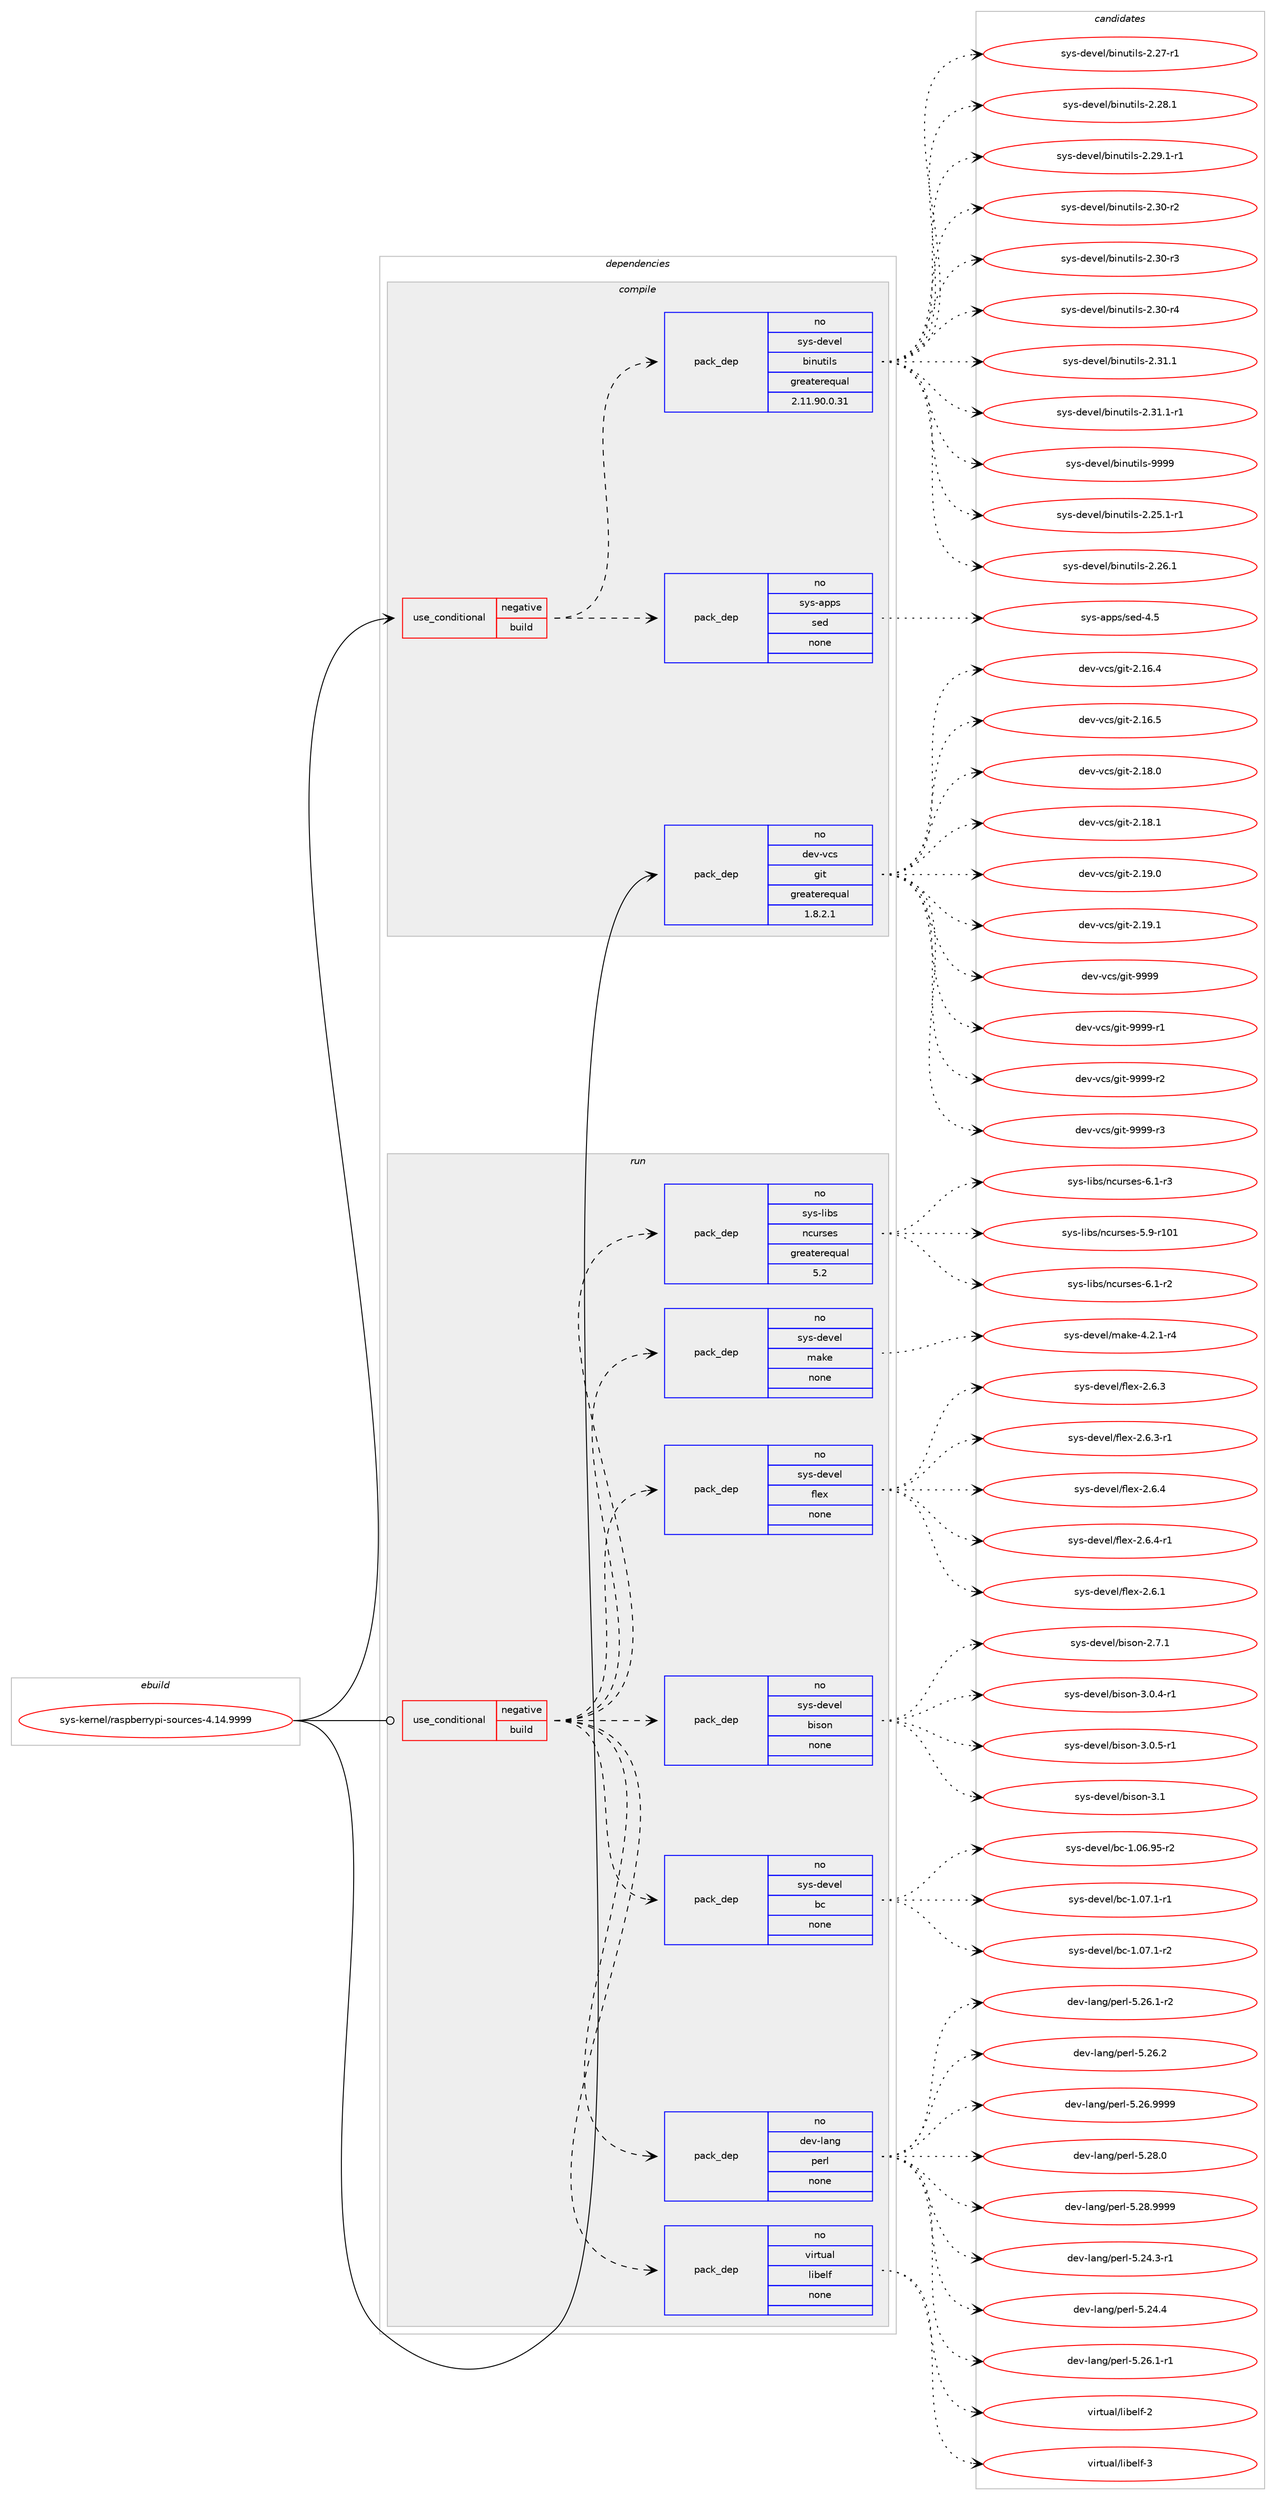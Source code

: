 digraph prolog {

# *************
# Graph options
# *************

newrank=true;
concentrate=true;
compound=true;
graph [rankdir=LR,fontname=Helvetica,fontsize=10,ranksep=1.5];#, ranksep=2.5, nodesep=0.2];
edge  [arrowhead=vee];
node  [fontname=Helvetica,fontsize=10];

# **********
# The ebuild
# **********

subgraph cluster_leftcol {
color=gray;
rank=same;
label=<<i>ebuild</i>>;
id [label="sys-kernel/raspberrypi-sources-4.14.9999", color=red, width=4, href="../sys-kernel/raspberrypi-sources-4.14.9999.svg"];
}

# ****************
# The dependencies
# ****************

subgraph cluster_midcol {
color=gray;
label=<<i>dependencies</i>>;
subgraph cluster_compile {
fillcolor="#eeeeee";
style=filled;
label=<<i>compile</i>>;
subgraph cond2230 {
dependency11125 [label=<<TABLE BORDER="0" CELLBORDER="1" CELLSPACING="0" CELLPADDING="4"><TR><TD ROWSPAN="3" CELLPADDING="10">use_conditional</TD></TR><TR><TD>negative</TD></TR><TR><TD>build</TD></TR></TABLE>>, shape=none, color=red];
subgraph pack8672 {
dependency11126 [label=<<TABLE BORDER="0" CELLBORDER="1" CELLSPACING="0" CELLPADDING="4" WIDTH="220"><TR><TD ROWSPAN="6" CELLPADDING="30">pack_dep</TD></TR><TR><TD WIDTH="110">no</TD></TR><TR><TD>sys-apps</TD></TR><TR><TD>sed</TD></TR><TR><TD>none</TD></TR><TR><TD></TD></TR></TABLE>>, shape=none, color=blue];
}
dependency11125:e -> dependency11126:w [weight=20,style="dashed",arrowhead="vee"];
subgraph pack8673 {
dependency11127 [label=<<TABLE BORDER="0" CELLBORDER="1" CELLSPACING="0" CELLPADDING="4" WIDTH="220"><TR><TD ROWSPAN="6" CELLPADDING="30">pack_dep</TD></TR><TR><TD WIDTH="110">no</TD></TR><TR><TD>sys-devel</TD></TR><TR><TD>binutils</TD></TR><TR><TD>greaterequal</TD></TR><TR><TD>2.11.90.0.31</TD></TR></TABLE>>, shape=none, color=blue];
}
dependency11125:e -> dependency11127:w [weight=20,style="dashed",arrowhead="vee"];
}
id:e -> dependency11125:w [weight=20,style="solid",arrowhead="vee"];
subgraph pack8674 {
dependency11128 [label=<<TABLE BORDER="0" CELLBORDER="1" CELLSPACING="0" CELLPADDING="4" WIDTH="220"><TR><TD ROWSPAN="6" CELLPADDING="30">pack_dep</TD></TR><TR><TD WIDTH="110">no</TD></TR><TR><TD>dev-vcs</TD></TR><TR><TD>git</TD></TR><TR><TD>greaterequal</TD></TR><TR><TD>1.8.2.1</TD></TR></TABLE>>, shape=none, color=blue];
}
id:e -> dependency11128:w [weight=20,style="solid",arrowhead="vee"];
}
subgraph cluster_compileandrun {
fillcolor="#eeeeee";
style=filled;
label=<<i>compile and run</i>>;
}
subgraph cluster_run {
fillcolor="#eeeeee";
style=filled;
label=<<i>run</i>>;
subgraph cond2231 {
dependency11129 [label=<<TABLE BORDER="0" CELLBORDER="1" CELLSPACING="0" CELLPADDING="4"><TR><TD ROWSPAN="3" CELLPADDING="10">use_conditional</TD></TR><TR><TD>negative</TD></TR><TR><TD>build</TD></TR></TABLE>>, shape=none, color=red];
subgraph pack8675 {
dependency11130 [label=<<TABLE BORDER="0" CELLBORDER="1" CELLSPACING="0" CELLPADDING="4" WIDTH="220"><TR><TD ROWSPAN="6" CELLPADDING="30">pack_dep</TD></TR><TR><TD WIDTH="110">no</TD></TR><TR><TD>dev-lang</TD></TR><TR><TD>perl</TD></TR><TR><TD>none</TD></TR><TR><TD></TD></TR></TABLE>>, shape=none, color=blue];
}
dependency11129:e -> dependency11130:w [weight=20,style="dashed",arrowhead="vee"];
subgraph pack8676 {
dependency11131 [label=<<TABLE BORDER="0" CELLBORDER="1" CELLSPACING="0" CELLPADDING="4" WIDTH="220"><TR><TD ROWSPAN="6" CELLPADDING="30">pack_dep</TD></TR><TR><TD WIDTH="110">no</TD></TR><TR><TD>sys-devel</TD></TR><TR><TD>bc</TD></TR><TR><TD>none</TD></TR><TR><TD></TD></TR></TABLE>>, shape=none, color=blue];
}
dependency11129:e -> dependency11131:w [weight=20,style="dashed",arrowhead="vee"];
subgraph pack8677 {
dependency11132 [label=<<TABLE BORDER="0" CELLBORDER="1" CELLSPACING="0" CELLPADDING="4" WIDTH="220"><TR><TD ROWSPAN="6" CELLPADDING="30">pack_dep</TD></TR><TR><TD WIDTH="110">no</TD></TR><TR><TD>sys-devel</TD></TR><TR><TD>bison</TD></TR><TR><TD>none</TD></TR><TR><TD></TD></TR></TABLE>>, shape=none, color=blue];
}
dependency11129:e -> dependency11132:w [weight=20,style="dashed",arrowhead="vee"];
subgraph pack8678 {
dependency11133 [label=<<TABLE BORDER="0" CELLBORDER="1" CELLSPACING="0" CELLPADDING="4" WIDTH="220"><TR><TD ROWSPAN="6" CELLPADDING="30">pack_dep</TD></TR><TR><TD WIDTH="110">no</TD></TR><TR><TD>sys-devel</TD></TR><TR><TD>flex</TD></TR><TR><TD>none</TD></TR><TR><TD></TD></TR></TABLE>>, shape=none, color=blue];
}
dependency11129:e -> dependency11133:w [weight=20,style="dashed",arrowhead="vee"];
subgraph pack8679 {
dependency11134 [label=<<TABLE BORDER="0" CELLBORDER="1" CELLSPACING="0" CELLPADDING="4" WIDTH="220"><TR><TD ROWSPAN="6" CELLPADDING="30">pack_dep</TD></TR><TR><TD WIDTH="110">no</TD></TR><TR><TD>sys-devel</TD></TR><TR><TD>make</TD></TR><TR><TD>none</TD></TR><TR><TD></TD></TR></TABLE>>, shape=none, color=blue];
}
dependency11129:e -> dependency11134:w [weight=20,style="dashed",arrowhead="vee"];
subgraph pack8680 {
dependency11135 [label=<<TABLE BORDER="0" CELLBORDER="1" CELLSPACING="0" CELLPADDING="4" WIDTH="220"><TR><TD ROWSPAN="6" CELLPADDING="30">pack_dep</TD></TR><TR><TD WIDTH="110">no</TD></TR><TR><TD>sys-libs</TD></TR><TR><TD>ncurses</TD></TR><TR><TD>greaterequal</TD></TR><TR><TD>5.2</TD></TR></TABLE>>, shape=none, color=blue];
}
dependency11129:e -> dependency11135:w [weight=20,style="dashed",arrowhead="vee"];
subgraph pack8681 {
dependency11136 [label=<<TABLE BORDER="0" CELLBORDER="1" CELLSPACING="0" CELLPADDING="4" WIDTH="220"><TR><TD ROWSPAN="6" CELLPADDING="30">pack_dep</TD></TR><TR><TD WIDTH="110">no</TD></TR><TR><TD>virtual</TD></TR><TR><TD>libelf</TD></TR><TR><TD>none</TD></TR><TR><TD></TD></TR></TABLE>>, shape=none, color=blue];
}
dependency11129:e -> dependency11136:w [weight=20,style="dashed",arrowhead="vee"];
}
id:e -> dependency11129:w [weight=20,style="solid",arrowhead="odot"];
}
}

# **************
# The candidates
# **************

subgraph cluster_choices {
rank=same;
color=gray;
label=<<i>candidates</i>>;

subgraph choice8672 {
color=black;
nodesep=1;
choice11512111545971121121154711510110045524653 [label="sys-apps/sed-4.5", color=red, width=4,href="../sys-apps/sed-4.5.svg"];
dependency11126:e -> choice11512111545971121121154711510110045524653:w [style=dotted,weight="100"];
}
subgraph choice8673 {
color=black;
nodesep=1;
choice115121115451001011181011084798105110117116105108115455046505346494511449 [label="sys-devel/binutils-2.25.1-r1", color=red, width=4,href="../sys-devel/binutils-2.25.1-r1.svg"];
choice11512111545100101118101108479810511011711610510811545504650544649 [label="sys-devel/binutils-2.26.1", color=red, width=4,href="../sys-devel/binutils-2.26.1.svg"];
choice11512111545100101118101108479810511011711610510811545504650554511449 [label="sys-devel/binutils-2.27-r1", color=red, width=4,href="../sys-devel/binutils-2.27-r1.svg"];
choice11512111545100101118101108479810511011711610510811545504650564649 [label="sys-devel/binutils-2.28.1", color=red, width=4,href="../sys-devel/binutils-2.28.1.svg"];
choice115121115451001011181011084798105110117116105108115455046505746494511449 [label="sys-devel/binutils-2.29.1-r1", color=red, width=4,href="../sys-devel/binutils-2.29.1-r1.svg"];
choice11512111545100101118101108479810511011711610510811545504651484511450 [label="sys-devel/binutils-2.30-r2", color=red, width=4,href="../sys-devel/binutils-2.30-r2.svg"];
choice11512111545100101118101108479810511011711610510811545504651484511451 [label="sys-devel/binutils-2.30-r3", color=red, width=4,href="../sys-devel/binutils-2.30-r3.svg"];
choice11512111545100101118101108479810511011711610510811545504651484511452 [label="sys-devel/binutils-2.30-r4", color=red, width=4,href="../sys-devel/binutils-2.30-r4.svg"];
choice11512111545100101118101108479810511011711610510811545504651494649 [label="sys-devel/binutils-2.31.1", color=red, width=4,href="../sys-devel/binutils-2.31.1.svg"];
choice115121115451001011181011084798105110117116105108115455046514946494511449 [label="sys-devel/binutils-2.31.1-r1", color=red, width=4,href="../sys-devel/binutils-2.31.1-r1.svg"];
choice1151211154510010111810110847981051101171161051081154557575757 [label="sys-devel/binutils-9999", color=red, width=4,href="../sys-devel/binutils-9999.svg"];
dependency11127:e -> choice115121115451001011181011084798105110117116105108115455046505346494511449:w [style=dotted,weight="100"];
dependency11127:e -> choice11512111545100101118101108479810511011711610510811545504650544649:w [style=dotted,weight="100"];
dependency11127:e -> choice11512111545100101118101108479810511011711610510811545504650554511449:w [style=dotted,weight="100"];
dependency11127:e -> choice11512111545100101118101108479810511011711610510811545504650564649:w [style=dotted,weight="100"];
dependency11127:e -> choice115121115451001011181011084798105110117116105108115455046505746494511449:w [style=dotted,weight="100"];
dependency11127:e -> choice11512111545100101118101108479810511011711610510811545504651484511450:w [style=dotted,weight="100"];
dependency11127:e -> choice11512111545100101118101108479810511011711610510811545504651484511451:w [style=dotted,weight="100"];
dependency11127:e -> choice11512111545100101118101108479810511011711610510811545504651484511452:w [style=dotted,weight="100"];
dependency11127:e -> choice11512111545100101118101108479810511011711610510811545504651494649:w [style=dotted,weight="100"];
dependency11127:e -> choice115121115451001011181011084798105110117116105108115455046514946494511449:w [style=dotted,weight="100"];
dependency11127:e -> choice1151211154510010111810110847981051101171161051081154557575757:w [style=dotted,weight="100"];
}
subgraph choice8674 {
color=black;
nodesep=1;
choice10010111845118991154710310511645504649544652 [label="dev-vcs/git-2.16.4", color=red, width=4,href="../dev-vcs/git-2.16.4.svg"];
choice10010111845118991154710310511645504649544653 [label="dev-vcs/git-2.16.5", color=red, width=4,href="../dev-vcs/git-2.16.5.svg"];
choice10010111845118991154710310511645504649564648 [label="dev-vcs/git-2.18.0", color=red, width=4,href="../dev-vcs/git-2.18.0.svg"];
choice10010111845118991154710310511645504649564649 [label="dev-vcs/git-2.18.1", color=red, width=4,href="../dev-vcs/git-2.18.1.svg"];
choice10010111845118991154710310511645504649574648 [label="dev-vcs/git-2.19.0", color=red, width=4,href="../dev-vcs/git-2.19.0.svg"];
choice10010111845118991154710310511645504649574649 [label="dev-vcs/git-2.19.1", color=red, width=4,href="../dev-vcs/git-2.19.1.svg"];
choice1001011184511899115471031051164557575757 [label="dev-vcs/git-9999", color=red, width=4,href="../dev-vcs/git-9999.svg"];
choice10010111845118991154710310511645575757574511449 [label="dev-vcs/git-9999-r1", color=red, width=4,href="../dev-vcs/git-9999-r1.svg"];
choice10010111845118991154710310511645575757574511450 [label="dev-vcs/git-9999-r2", color=red, width=4,href="../dev-vcs/git-9999-r2.svg"];
choice10010111845118991154710310511645575757574511451 [label="dev-vcs/git-9999-r3", color=red, width=4,href="../dev-vcs/git-9999-r3.svg"];
dependency11128:e -> choice10010111845118991154710310511645504649544652:w [style=dotted,weight="100"];
dependency11128:e -> choice10010111845118991154710310511645504649544653:w [style=dotted,weight="100"];
dependency11128:e -> choice10010111845118991154710310511645504649564648:w [style=dotted,weight="100"];
dependency11128:e -> choice10010111845118991154710310511645504649564649:w [style=dotted,weight="100"];
dependency11128:e -> choice10010111845118991154710310511645504649574648:w [style=dotted,weight="100"];
dependency11128:e -> choice10010111845118991154710310511645504649574649:w [style=dotted,weight="100"];
dependency11128:e -> choice1001011184511899115471031051164557575757:w [style=dotted,weight="100"];
dependency11128:e -> choice10010111845118991154710310511645575757574511449:w [style=dotted,weight="100"];
dependency11128:e -> choice10010111845118991154710310511645575757574511450:w [style=dotted,weight="100"];
dependency11128:e -> choice10010111845118991154710310511645575757574511451:w [style=dotted,weight="100"];
}
subgraph choice8675 {
color=black;
nodesep=1;
choice100101118451089711010347112101114108455346505246514511449 [label="dev-lang/perl-5.24.3-r1", color=red, width=4,href="../dev-lang/perl-5.24.3-r1.svg"];
choice10010111845108971101034711210111410845534650524652 [label="dev-lang/perl-5.24.4", color=red, width=4,href="../dev-lang/perl-5.24.4.svg"];
choice100101118451089711010347112101114108455346505446494511449 [label="dev-lang/perl-5.26.1-r1", color=red, width=4,href="../dev-lang/perl-5.26.1-r1.svg"];
choice100101118451089711010347112101114108455346505446494511450 [label="dev-lang/perl-5.26.1-r2", color=red, width=4,href="../dev-lang/perl-5.26.1-r2.svg"];
choice10010111845108971101034711210111410845534650544650 [label="dev-lang/perl-5.26.2", color=red, width=4,href="../dev-lang/perl-5.26.2.svg"];
choice10010111845108971101034711210111410845534650544657575757 [label="dev-lang/perl-5.26.9999", color=red, width=4,href="../dev-lang/perl-5.26.9999.svg"];
choice10010111845108971101034711210111410845534650564648 [label="dev-lang/perl-5.28.0", color=red, width=4,href="../dev-lang/perl-5.28.0.svg"];
choice10010111845108971101034711210111410845534650564657575757 [label="dev-lang/perl-5.28.9999", color=red, width=4,href="../dev-lang/perl-5.28.9999.svg"];
dependency11130:e -> choice100101118451089711010347112101114108455346505246514511449:w [style=dotted,weight="100"];
dependency11130:e -> choice10010111845108971101034711210111410845534650524652:w [style=dotted,weight="100"];
dependency11130:e -> choice100101118451089711010347112101114108455346505446494511449:w [style=dotted,weight="100"];
dependency11130:e -> choice100101118451089711010347112101114108455346505446494511450:w [style=dotted,weight="100"];
dependency11130:e -> choice10010111845108971101034711210111410845534650544650:w [style=dotted,weight="100"];
dependency11130:e -> choice10010111845108971101034711210111410845534650544657575757:w [style=dotted,weight="100"];
dependency11130:e -> choice10010111845108971101034711210111410845534650564648:w [style=dotted,weight="100"];
dependency11130:e -> choice10010111845108971101034711210111410845534650564657575757:w [style=dotted,weight="100"];
}
subgraph choice8676 {
color=black;
nodesep=1;
choice1151211154510010111810110847989945494648544657534511450 [label="sys-devel/bc-1.06.95-r2", color=red, width=4,href="../sys-devel/bc-1.06.95-r2.svg"];
choice11512111545100101118101108479899454946485546494511449 [label="sys-devel/bc-1.07.1-r1", color=red, width=4,href="../sys-devel/bc-1.07.1-r1.svg"];
choice11512111545100101118101108479899454946485546494511450 [label="sys-devel/bc-1.07.1-r2", color=red, width=4,href="../sys-devel/bc-1.07.1-r2.svg"];
dependency11131:e -> choice1151211154510010111810110847989945494648544657534511450:w [style=dotted,weight="100"];
dependency11131:e -> choice11512111545100101118101108479899454946485546494511449:w [style=dotted,weight="100"];
dependency11131:e -> choice11512111545100101118101108479899454946485546494511450:w [style=dotted,weight="100"];
}
subgraph choice8677 {
color=black;
nodesep=1;
choice115121115451001011181011084798105115111110455046554649 [label="sys-devel/bison-2.7.1", color=red, width=4,href="../sys-devel/bison-2.7.1.svg"];
choice1151211154510010111810110847981051151111104551464846524511449 [label="sys-devel/bison-3.0.4-r1", color=red, width=4,href="../sys-devel/bison-3.0.4-r1.svg"];
choice1151211154510010111810110847981051151111104551464846534511449 [label="sys-devel/bison-3.0.5-r1", color=red, width=4,href="../sys-devel/bison-3.0.5-r1.svg"];
choice11512111545100101118101108479810511511111045514649 [label="sys-devel/bison-3.1", color=red, width=4,href="../sys-devel/bison-3.1.svg"];
dependency11132:e -> choice115121115451001011181011084798105115111110455046554649:w [style=dotted,weight="100"];
dependency11132:e -> choice1151211154510010111810110847981051151111104551464846524511449:w [style=dotted,weight="100"];
dependency11132:e -> choice1151211154510010111810110847981051151111104551464846534511449:w [style=dotted,weight="100"];
dependency11132:e -> choice11512111545100101118101108479810511511111045514649:w [style=dotted,weight="100"];
}
subgraph choice8678 {
color=black;
nodesep=1;
choice1151211154510010111810110847102108101120455046544649 [label="sys-devel/flex-2.6.1", color=red, width=4,href="../sys-devel/flex-2.6.1.svg"];
choice1151211154510010111810110847102108101120455046544651 [label="sys-devel/flex-2.6.3", color=red, width=4,href="../sys-devel/flex-2.6.3.svg"];
choice11512111545100101118101108471021081011204550465446514511449 [label="sys-devel/flex-2.6.3-r1", color=red, width=4,href="../sys-devel/flex-2.6.3-r1.svg"];
choice1151211154510010111810110847102108101120455046544652 [label="sys-devel/flex-2.6.4", color=red, width=4,href="../sys-devel/flex-2.6.4.svg"];
choice11512111545100101118101108471021081011204550465446524511449 [label="sys-devel/flex-2.6.4-r1", color=red, width=4,href="../sys-devel/flex-2.6.4-r1.svg"];
dependency11133:e -> choice1151211154510010111810110847102108101120455046544649:w [style=dotted,weight="100"];
dependency11133:e -> choice1151211154510010111810110847102108101120455046544651:w [style=dotted,weight="100"];
dependency11133:e -> choice11512111545100101118101108471021081011204550465446514511449:w [style=dotted,weight="100"];
dependency11133:e -> choice1151211154510010111810110847102108101120455046544652:w [style=dotted,weight="100"];
dependency11133:e -> choice11512111545100101118101108471021081011204550465446524511449:w [style=dotted,weight="100"];
}
subgraph choice8679 {
color=black;
nodesep=1;
choice1151211154510010111810110847109971071014552465046494511452 [label="sys-devel/make-4.2.1-r4", color=red, width=4,href="../sys-devel/make-4.2.1-r4.svg"];
dependency11134:e -> choice1151211154510010111810110847109971071014552465046494511452:w [style=dotted,weight="100"];
}
subgraph choice8680 {
color=black;
nodesep=1;
choice115121115451081059811547110991171141151011154553465745114494849 [label="sys-libs/ncurses-5.9-r101", color=red, width=4,href="../sys-libs/ncurses-5.9-r101.svg"];
choice11512111545108105981154711099117114115101115455446494511450 [label="sys-libs/ncurses-6.1-r2", color=red, width=4,href="../sys-libs/ncurses-6.1-r2.svg"];
choice11512111545108105981154711099117114115101115455446494511451 [label="sys-libs/ncurses-6.1-r3", color=red, width=4,href="../sys-libs/ncurses-6.1-r3.svg"];
dependency11135:e -> choice115121115451081059811547110991171141151011154553465745114494849:w [style=dotted,weight="100"];
dependency11135:e -> choice11512111545108105981154711099117114115101115455446494511450:w [style=dotted,weight="100"];
dependency11135:e -> choice11512111545108105981154711099117114115101115455446494511451:w [style=dotted,weight="100"];
}
subgraph choice8681 {
color=black;
nodesep=1;
choice1181051141161179710847108105981011081024550 [label="virtual/libelf-2", color=red, width=4,href="../virtual/libelf-2.svg"];
choice1181051141161179710847108105981011081024551 [label="virtual/libelf-3", color=red, width=4,href="../virtual/libelf-3.svg"];
dependency11136:e -> choice1181051141161179710847108105981011081024550:w [style=dotted,weight="100"];
dependency11136:e -> choice1181051141161179710847108105981011081024551:w [style=dotted,weight="100"];
}
}

}
